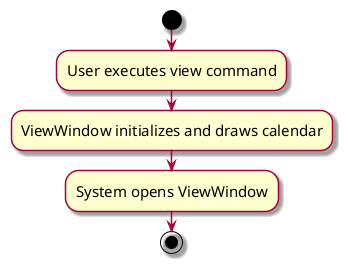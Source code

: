 @startuml
skin rose
skinparam ActivityFontSize 15
skinparam ArrowFontSize 12
start
:User executes view command;

'Since the beta syntax does not support placing the condition outside the
'diamond we place it as the true branch instead.

:ViewWindow initializes and draws calendar;
:System opens ViewWindow;
stop
@enduml
